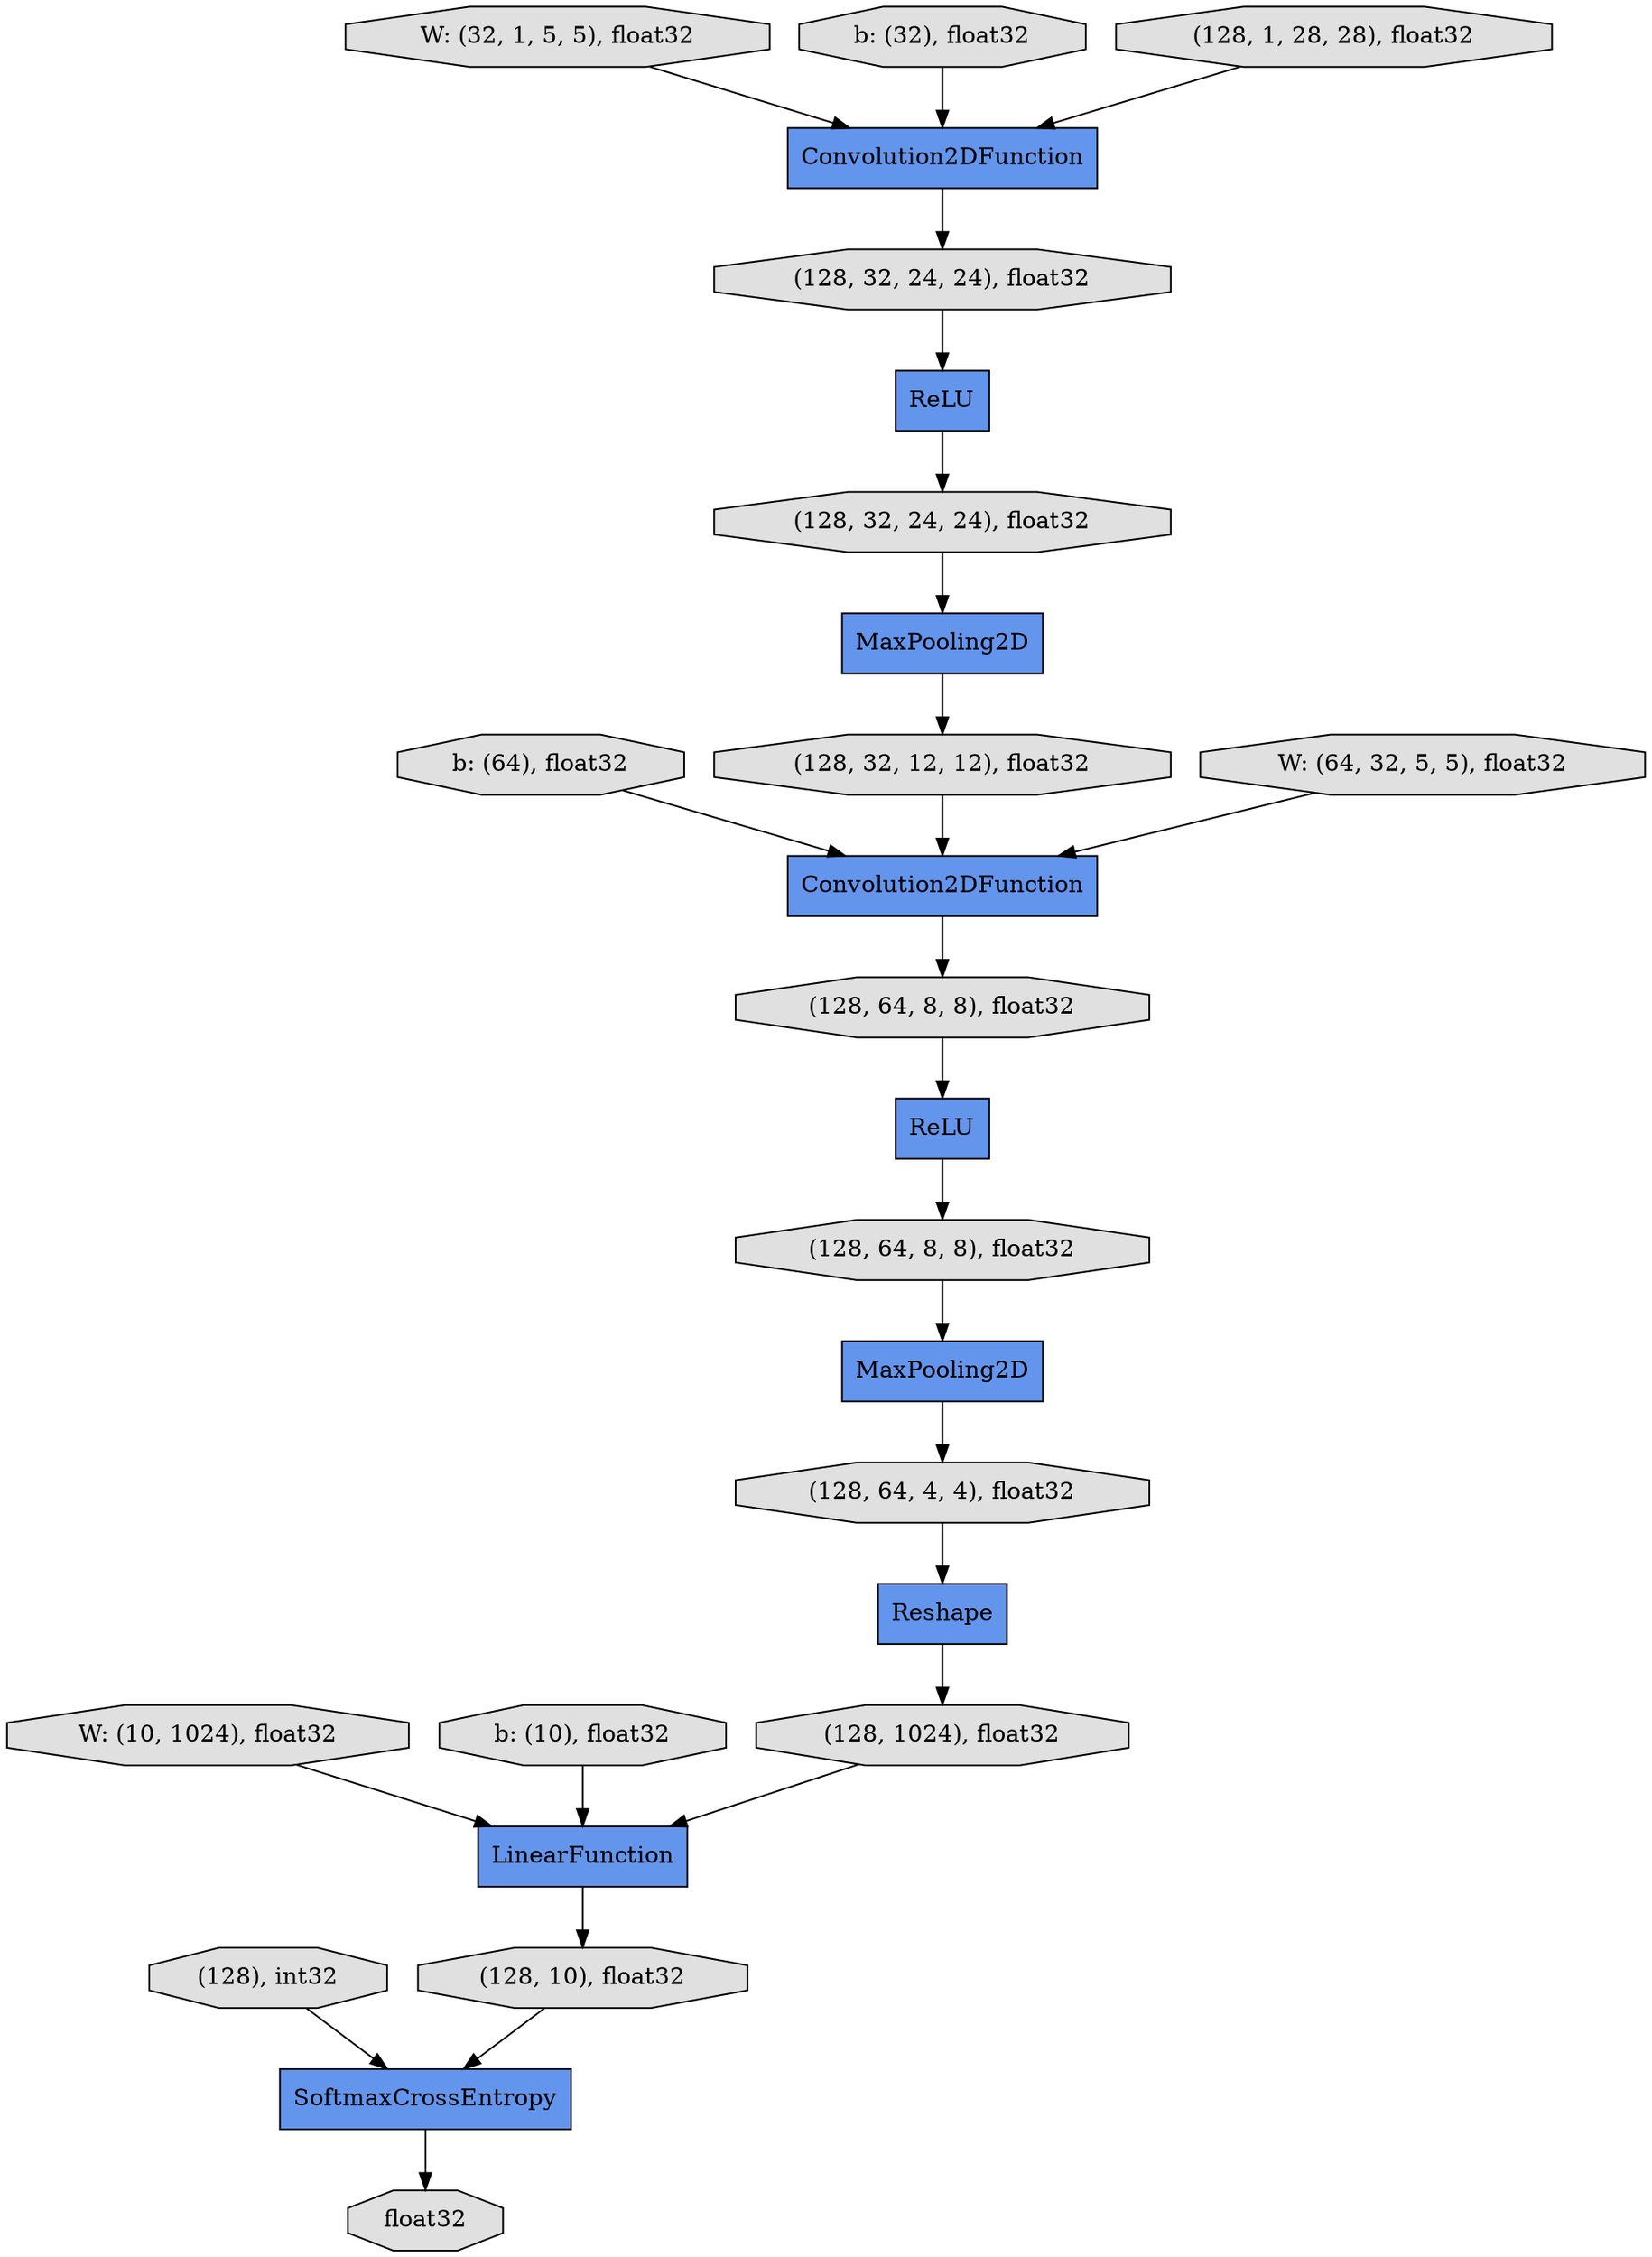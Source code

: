 digraph graphname{rankdir=TB;4943042600 [label="Convolution2DFunction",shape="record",fillcolor="#6495ED",style="filled"];4943042656 [label="(128, 32, 24, 24), float32",shape="octagon",fillcolor="#E0E0E0",style="filled"];4697307288 [label="b: (64), float32",shape="octagon",fillcolor="#E0E0E0",style="filled"];4943042880 [label="ReLU",shape="record",fillcolor="#6495ED",style="filled"];4943042936 [label="MaxPooling2D",shape="record",fillcolor="#6495ED",style="filled"];4943042992 [label="(128, 32, 12, 12), float32",shape="octagon",fillcolor="#E0E0E0",style="filled"];4697307624 [label="W: (10, 1024), float32",shape="octagon",fillcolor="#E0E0E0",style="filled"];4943043104 [label="(128, 64, 8, 8), float32",shape="octagon",fillcolor="#E0E0E0",style="filled"];4943043216 [label="Reshape",shape="record",fillcolor="#6495ED",style="filled"];4943043272 [label="(128, 64, 8, 8), float32",shape="octagon",fillcolor="#E0E0E0",style="filled"];4697307960 [label="b: (10), float32",shape="octagon",fillcolor="#E0E0E0",style="filled"];4943043440 [label="(128, 64, 4, 4), float32",shape="octagon",fillcolor="#E0E0E0",style="filled"];4697306168 [label="W: (32, 1, 5, 5), float32",shape="octagon",fillcolor="#E0E0E0",style="filled"];4943043664 [label="SoftmaxCrossEntropy",shape="record",fillcolor="#6495ED",style="filled"];4943043776 [label="(128, 1024), float32",shape="octagon",fillcolor="#E0E0E0",style="filled"];4943043832 [label="LinearFunction",shape="record",fillcolor="#6495ED",style="filled"];4943043888 [label="float32",shape="octagon",fillcolor="#E0E0E0",style="filled"];4943041872 [label="Convolution2DFunction",shape="record",fillcolor="#6495ED",style="filled"];4697156968 [label="(128), int32",shape="octagon",fillcolor="#E0E0E0",style="filled"];4943044000 [label="(128, 10), float32",shape="octagon",fillcolor="#E0E0E0",style="filled"];4943041984 [label="ReLU",shape="record",fillcolor="#6495ED",style="filled"];4697306616 [label="b: (32), float32",shape="octagon",fillcolor="#E0E0E0",style="filled"];4943042096 [label="(128, 1, 28, 28), float32",shape="octagon",fillcolor="#E0E0E0",style="filled"];4943042208 [label="MaxPooling2D",shape="record",fillcolor="#6495ED",style="filled"];4943042320 [label="(128, 32, 24, 24), float32",shape="octagon",fillcolor="#E0E0E0",style="filled"];4697306952 [label="W: (64, 32, 5, 5), float32",shape="octagon",fillcolor="#E0E0E0",style="filled"];4943042936 -> 4943043440;4943043664 -> 4943043888;4697306168 -> 4943041872;4943042208 -> 4943042992;4943042600 -> 4943043104;4943041872 -> 4943042320;4943042992 -> 4943042600;4943043272 -> 4943042936;4943043832 -> 4943044000;4697307624 -> 4943043832;4943042096 -> 4943041872;4943042880 -> 4943043272;4943042320 -> 4943041984;4697306952 -> 4943042600;4943042656 -> 4943042208;4697306616 -> 4943041872;4943043216 -> 4943043776;4943043776 -> 4943043832;4697307288 -> 4943042600;4943043104 -> 4943042880;4697156968 -> 4943043664;4943043440 -> 4943043216;4697307960 -> 4943043832;4943044000 -> 4943043664;4943041984 -> 4943042656;}